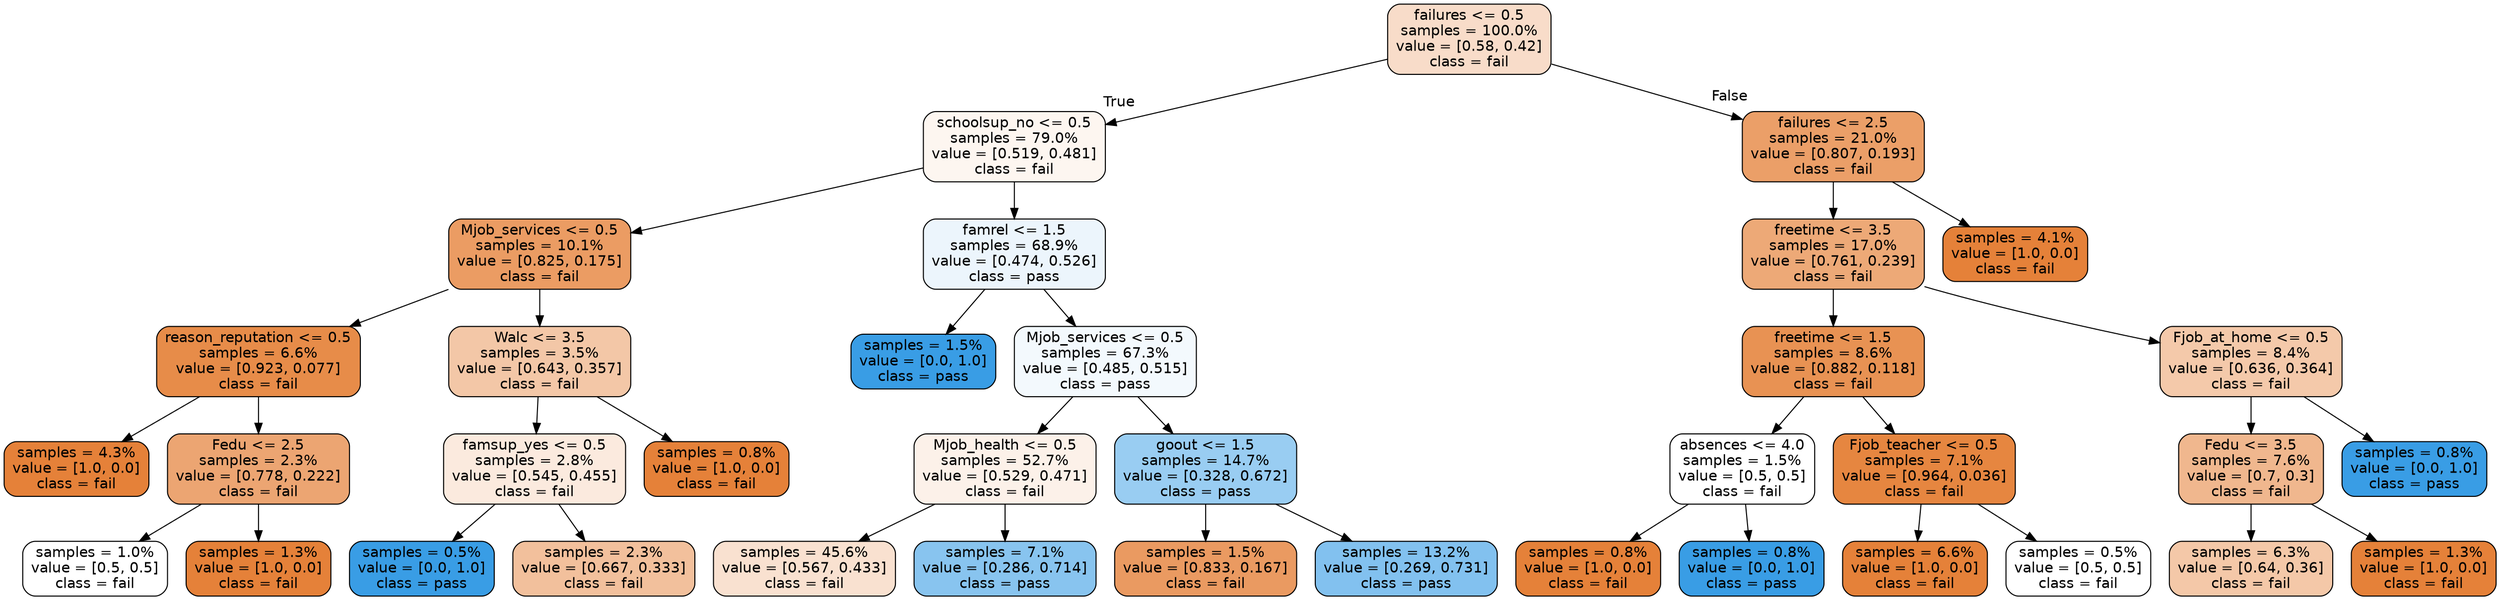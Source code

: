 digraph Tree {
node [shape=box, style="filled, rounded", color="black", fontname=helvetica] ;
edge [fontname=helvetica] ;
0 [label="failures <= 0.5\nsamples = 100.0%\nvalue = [0.58, 0.42]\nclass = fail", fillcolor="#f8dcc9"] ;
1 [label="schoolsup_no <= 0.5\nsamples = 79.0%\nvalue = [0.519, 0.481]\nclass = fail", fillcolor="#fdf6f0"] ;
0 -> 1 [labeldistance=2.5, labelangle=45, headlabel="True"] ;
2 [label="Mjob_services <= 0.5\nsamples = 10.1%\nvalue = [0.825, 0.175]\nclass = fail", fillcolor="#eb9c63"] ;
1 -> 2 ;
3 [label="reason_reputation <= 0.5\nsamples = 6.6%\nvalue = [0.923, 0.077]\nclass = fail", fillcolor="#e78c49"] ;
2 -> 3 ;
4 [label="samples = 4.3%\nvalue = [1.0, 0.0]\nclass = fail", fillcolor="#e58139"] ;
3 -> 4 ;
5 [label="Fedu <= 2.5\nsamples = 2.3%\nvalue = [0.778, 0.222]\nclass = fail", fillcolor="#eca572"] ;
3 -> 5 ;
6 [label="samples = 1.0%\nvalue = [0.5, 0.5]\nclass = fail", fillcolor="#ffffff"] ;
5 -> 6 ;
7 [label="samples = 1.3%\nvalue = [1.0, 0.0]\nclass = fail", fillcolor="#e58139"] ;
5 -> 7 ;
8 [label="Walc <= 3.5\nsamples = 3.5%\nvalue = [0.643, 0.357]\nclass = fail", fillcolor="#f3c7a7"] ;
2 -> 8 ;
9 [label="famsup_yes <= 0.5\nsamples = 2.8%\nvalue = [0.545, 0.455]\nclass = fail", fillcolor="#fbeade"] ;
8 -> 9 ;
10 [label="samples = 0.5%\nvalue = [0.0, 1.0]\nclass = pass", fillcolor="#399de5"] ;
9 -> 10 ;
11 [label="samples = 2.3%\nvalue = [0.667, 0.333]\nclass = fail", fillcolor="#f2c09c"] ;
9 -> 11 ;
12 [label="samples = 0.8%\nvalue = [1.0, 0.0]\nclass = fail", fillcolor="#e58139"] ;
8 -> 12 ;
13 [label="famrel <= 1.5\nsamples = 68.9%\nvalue = [0.474, 0.526]\nclass = pass", fillcolor="#ecf5fc"] ;
1 -> 13 ;
14 [label="samples = 1.5%\nvalue = [0.0, 1.0]\nclass = pass", fillcolor="#399de5"] ;
13 -> 14 ;
15 [label="Mjob_services <= 0.5\nsamples = 67.3%\nvalue = [0.485, 0.515]\nclass = pass", fillcolor="#f3f9fd"] ;
13 -> 15 ;
16 [label="Mjob_health <= 0.5\nsamples = 52.7%\nvalue = [0.529, 0.471]\nclass = fail", fillcolor="#fcf1e9"] ;
15 -> 16 ;
17 [label="samples = 45.6%\nvalue = [0.567, 0.433]\nclass = fail", fillcolor="#f9e1d0"] ;
16 -> 17 ;
18 [label="samples = 7.1%\nvalue = [0.286, 0.714]\nclass = pass", fillcolor="#88c4ef"] ;
16 -> 18 ;
19 [label="goout <= 1.5\nsamples = 14.7%\nvalue = [0.328, 0.672]\nclass = pass", fillcolor="#99cdf2"] ;
15 -> 19 ;
20 [label="samples = 1.5%\nvalue = [0.833, 0.167]\nclass = fail", fillcolor="#ea9a61"] ;
19 -> 20 ;
21 [label="samples = 13.2%\nvalue = [0.269, 0.731]\nclass = pass", fillcolor="#82c1ef"] ;
19 -> 21 ;
22 [label="failures <= 2.5\nsamples = 21.0%\nvalue = [0.807, 0.193]\nclass = fail", fillcolor="#eb9f68"] ;
0 -> 22 [labeldistance=2.5, labelangle=-45, headlabel="False"] ;
23 [label="freetime <= 3.5\nsamples = 17.0%\nvalue = [0.761, 0.239]\nclass = fail", fillcolor="#eda977"] ;
22 -> 23 ;
24 [label="freetime <= 1.5\nsamples = 8.6%\nvalue = [0.882, 0.118]\nclass = fail", fillcolor="#e89253"] ;
23 -> 24 ;
25 [label="absences <= 4.0\nsamples = 1.5%\nvalue = [0.5, 0.5]\nclass = fail", fillcolor="#ffffff"] ;
24 -> 25 ;
26 [label="samples = 0.8%\nvalue = [1.0, 0.0]\nclass = fail", fillcolor="#e58139"] ;
25 -> 26 ;
27 [label="samples = 0.8%\nvalue = [0.0, 1.0]\nclass = pass", fillcolor="#399de5"] ;
25 -> 27 ;
28 [label="Fjob_teacher <= 0.5\nsamples = 7.1%\nvalue = [0.964, 0.036]\nclass = fail", fillcolor="#e68640"] ;
24 -> 28 ;
29 [label="samples = 6.6%\nvalue = [1.0, 0.0]\nclass = fail", fillcolor="#e58139"] ;
28 -> 29 ;
30 [label="samples = 0.5%\nvalue = [0.5, 0.5]\nclass = fail", fillcolor="#ffffff"] ;
28 -> 30 ;
31 [label="Fjob_at_home <= 0.5\nsamples = 8.4%\nvalue = [0.636, 0.364]\nclass = fail", fillcolor="#f4c9aa"] ;
23 -> 31 ;
32 [label="Fedu <= 3.5\nsamples = 7.6%\nvalue = [0.7, 0.3]\nclass = fail", fillcolor="#f0b78e"] ;
31 -> 32 ;
33 [label="samples = 6.3%\nvalue = [0.64, 0.36]\nclass = fail", fillcolor="#f4c8a8"] ;
32 -> 33 ;
34 [label="samples = 1.3%\nvalue = [1.0, 0.0]\nclass = fail", fillcolor="#e58139"] ;
32 -> 34 ;
35 [label="samples = 0.8%\nvalue = [0.0, 1.0]\nclass = pass", fillcolor="#399de5"] ;
31 -> 35 ;
36 [label="samples = 4.1%\nvalue = [1.0, 0.0]\nclass = fail", fillcolor="#e58139"] ;
22 -> 36 ;
}